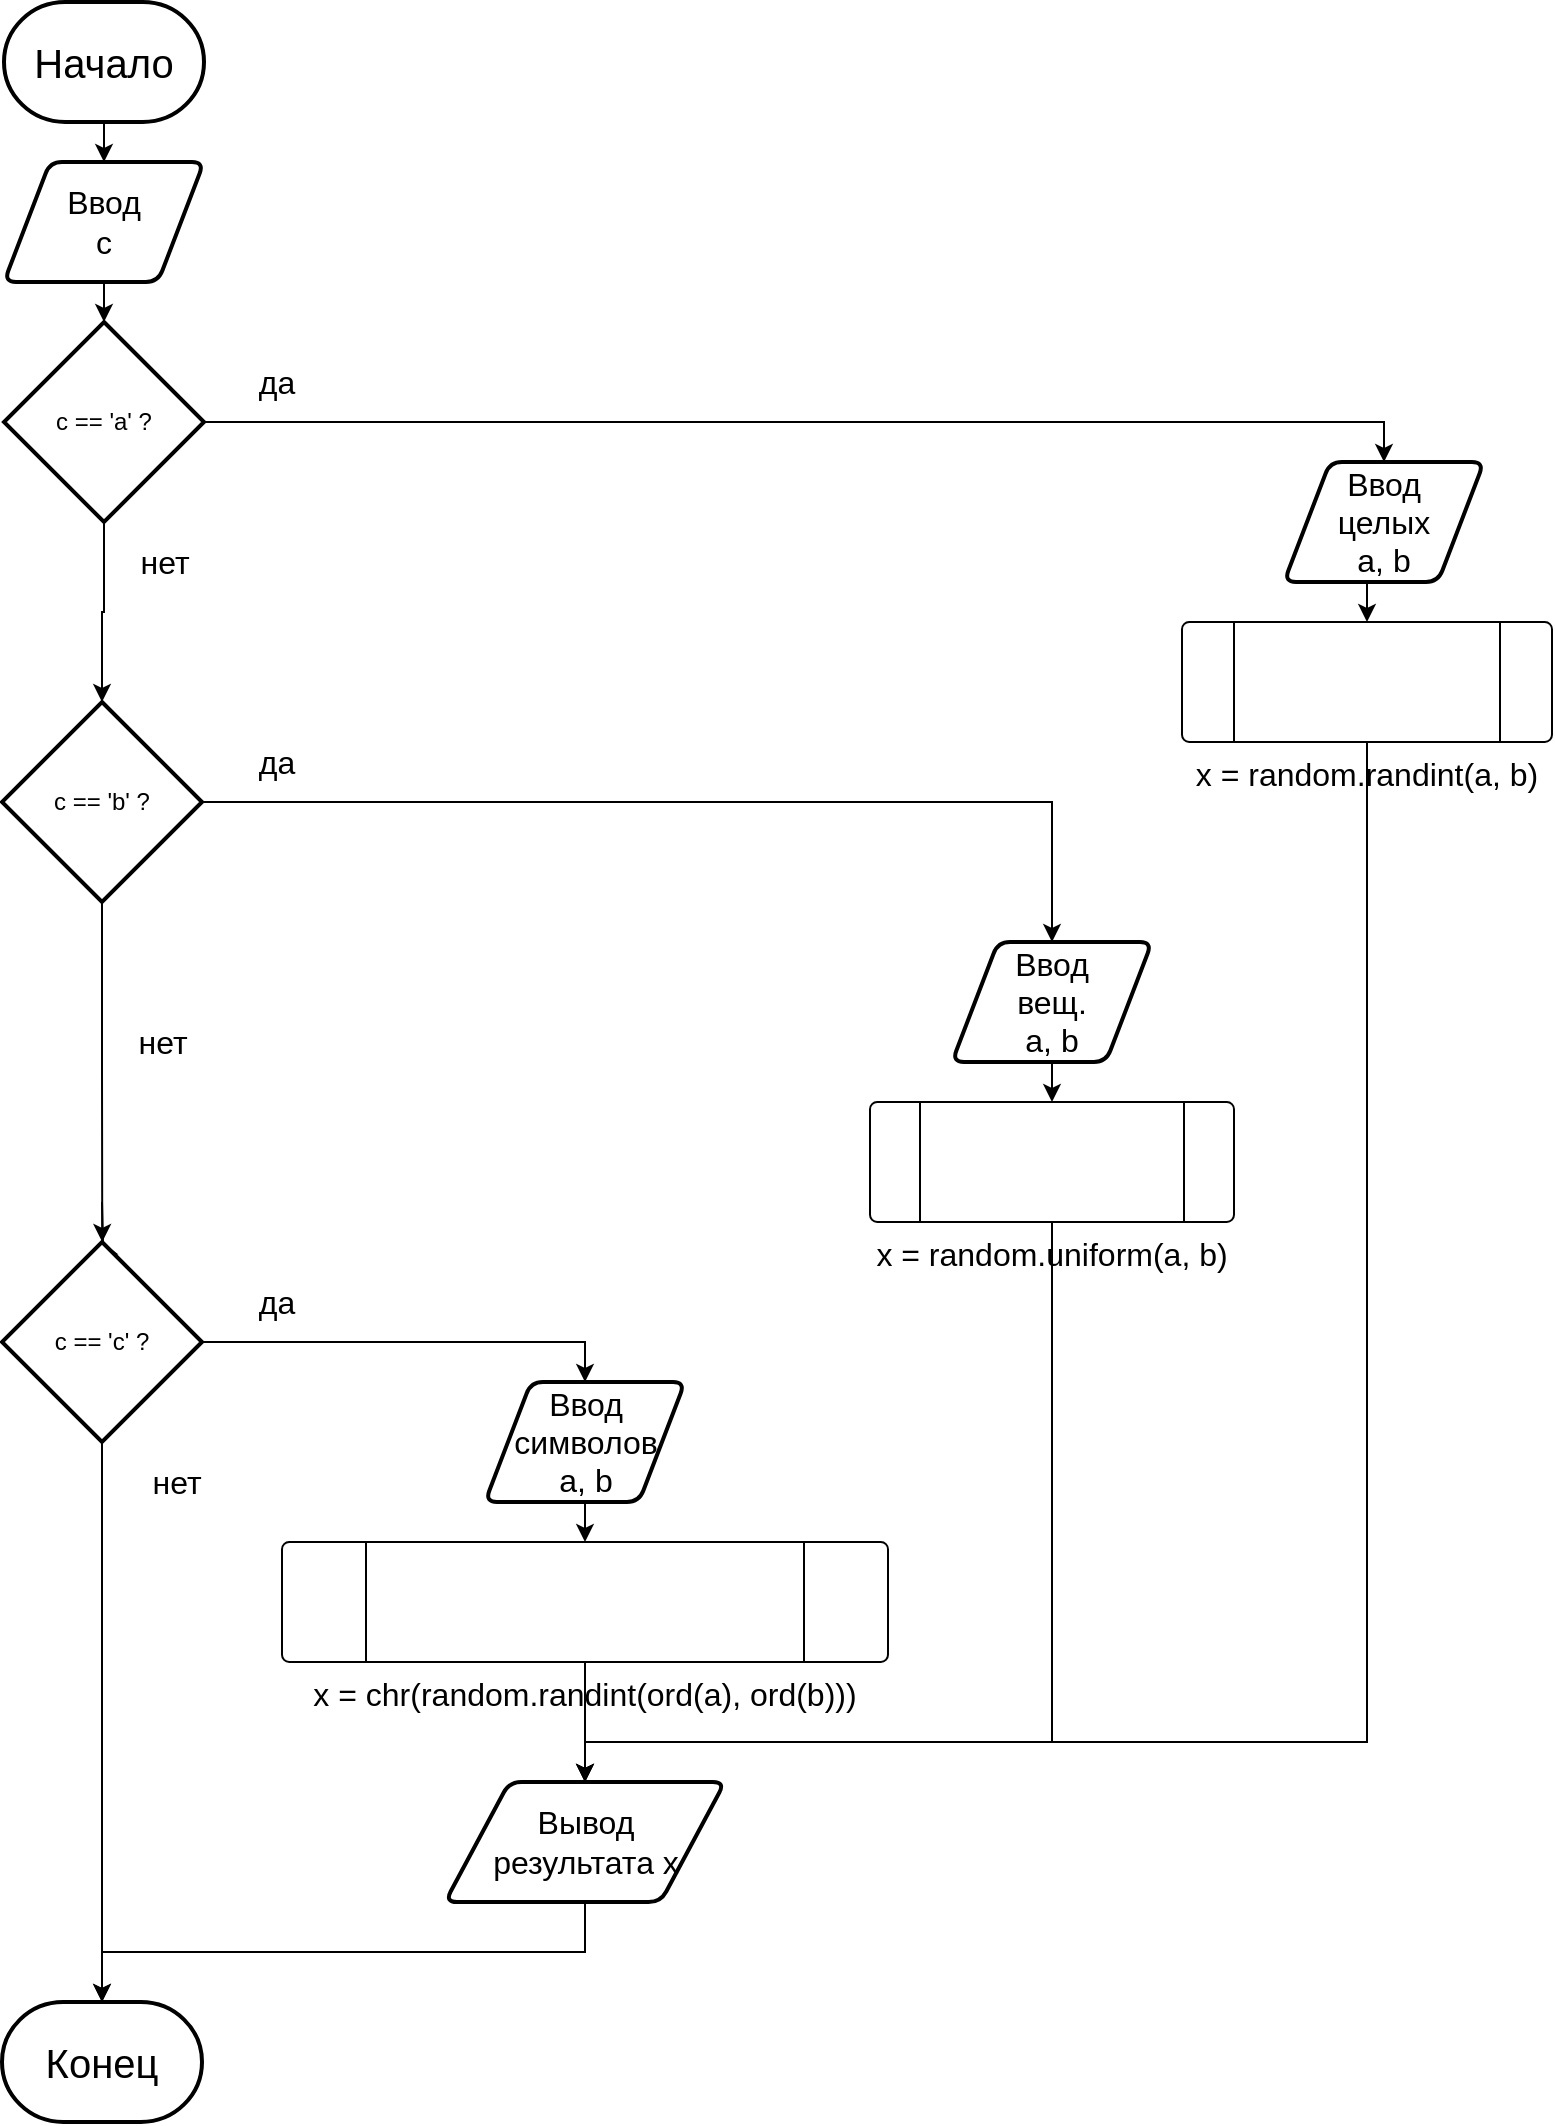 <mxfile version="16.5.1" type="device"><diagram id="C5RBs43oDa-KdzZeNtuy" name="Page-1"><mxGraphModel dx="1221" dy="1923" grid="1" gridSize="10" guides="1" tooltips="1" connect="1" arrows="1" fold="1" page="1" pageScale="1" pageWidth="827" pageHeight="1169" math="0" shadow="0"><root><mxCell id="WIyWlLk6GJQsqaUBKTNV-0"/><mxCell id="WIyWlLk6GJQsqaUBKTNV-1" parent="WIyWlLk6GJQsqaUBKTNV-0"/><mxCell id="8s4w9gROFYxM6r1fg6Rg-2" style="edgeStyle=orthogonalEdgeStyle;rounded=0;orthogonalLoop=1;jettySize=auto;html=1;exitX=0.5;exitY=1;exitDx=0;exitDy=0;exitPerimeter=0;fontSize=16;" edge="1" parent="WIyWlLk6GJQsqaUBKTNV-1" source="5FSRWbrrC5H5Z-ie-0Nd-0" target="8s4w9gROFYxM6r1fg6Rg-1"><mxGeometry relative="1" as="geometry"/></mxCell><mxCell id="5FSRWbrrC5H5Z-ie-0Nd-0" value="&lt;font style=&quot;font-size: 20px&quot;&gt;Начало&lt;/font&gt;" style="strokeWidth=2;html=1;shape=mxgraph.flowchart.terminator;whiteSpace=wrap;" parent="WIyWlLk6GJQsqaUBKTNV-1" vertex="1"><mxGeometry x="21" width="100" height="60" as="geometry"/></mxCell><mxCell id="5FSRWbrrC5H5Z-ie-0Nd-1" value="Конец" style="strokeWidth=2;html=1;shape=mxgraph.flowchart.terminator;whiteSpace=wrap;fontSize=20;" parent="WIyWlLk6GJQsqaUBKTNV-1" vertex="1"><mxGeometry x="20" y="1000" width="100" height="60" as="geometry"/></mxCell><mxCell id="8s4w9gROFYxM6r1fg6Rg-23" style="edgeStyle=orthogonalEdgeStyle;rounded=0;orthogonalLoop=1;jettySize=auto;html=1;exitX=0.5;exitY=1;exitDx=0;exitDy=0;entryX=0.5;entryY=0;entryDx=0;entryDy=0;fontSize=16;" edge="1" parent="WIyWlLk6GJQsqaUBKTNV-1" source="mh4k444vG--KCwdgzsKu-0" target="8s4w9gROFYxM6r1fg6Rg-20"><mxGeometry relative="1" as="geometry"><Array as="points"><mxPoint x="703" y="870"/><mxPoint x="312" y="870"/></Array></mxGeometry></mxCell><mxCell id="mh4k444vG--KCwdgzsKu-0" value="x = random.randint(a, b)" style="verticalLabelPosition=bottom;verticalAlign=top;html=1;shape=process;whiteSpace=wrap;rounded=1;size=0.14;arcSize=6;fontSize=16;" parent="WIyWlLk6GJQsqaUBKTNV-1" vertex="1"><mxGeometry x="610" y="310" width="185" height="60" as="geometry"/></mxCell><mxCell id="8s4w9gROFYxM6r1fg6Rg-25" style="edgeStyle=orthogonalEdgeStyle;rounded=0;orthogonalLoop=1;jettySize=auto;html=1;exitX=0.5;exitY=1;exitDx=0;exitDy=0;entryX=0.5;entryY=0;entryDx=0;entryDy=0;fontSize=16;" edge="1" parent="WIyWlLk6GJQsqaUBKTNV-1" source="mh4k444vG--KCwdgzsKu-1" target="8s4w9gROFYxM6r1fg6Rg-20"><mxGeometry relative="1" as="geometry"/></mxCell><mxCell id="mh4k444vG--KCwdgzsKu-1" value="x = chr(random.randint(ord(a), ord(b)))" style="verticalLabelPosition=bottom;verticalAlign=top;html=1;shape=process;whiteSpace=wrap;rounded=1;size=0.14;arcSize=6;fontSize=16;" parent="WIyWlLk6GJQsqaUBKTNV-1" vertex="1"><mxGeometry x="160" y="770" width="303" height="60" as="geometry"/></mxCell><mxCell id="8s4w9gROFYxM6r1fg6Rg-24" style="edgeStyle=orthogonalEdgeStyle;rounded=0;orthogonalLoop=1;jettySize=auto;html=1;exitX=0.5;exitY=1;exitDx=0;exitDy=0;entryX=0.5;entryY=0;entryDx=0;entryDy=0;fontSize=16;" edge="1" parent="WIyWlLk6GJQsqaUBKTNV-1" source="mh4k444vG--KCwdgzsKu-2" target="8s4w9gROFYxM6r1fg6Rg-20"><mxGeometry relative="1" as="geometry"><Array as="points"><mxPoint x="545" y="870"/><mxPoint x="312" y="870"/></Array></mxGeometry></mxCell><mxCell id="mh4k444vG--KCwdgzsKu-2" value="x = random.uniform(a, b)" style="verticalLabelPosition=bottom;verticalAlign=top;html=1;shape=process;whiteSpace=wrap;rounded=1;size=0.14;arcSize=6;fontSize=16;" parent="WIyWlLk6GJQsqaUBKTNV-1" vertex="1"><mxGeometry x="454" y="550" width="182" height="60" as="geometry"/></mxCell><mxCell id="8s4w9gROFYxM6r1fg6Rg-6" style="edgeStyle=orthogonalEdgeStyle;rounded=0;orthogonalLoop=1;jettySize=auto;html=1;exitX=0.5;exitY=1;exitDx=0;exitDy=0;exitPerimeter=0;entryX=0.5;entryY=0;entryDx=0;entryDy=0;entryPerimeter=0;fontSize=16;" edge="1" parent="WIyWlLk6GJQsqaUBKTNV-1" source="8s4w9gROFYxM6r1fg6Rg-0" target="8s4w9gROFYxM6r1fg6Rg-4"><mxGeometry relative="1" as="geometry"/></mxCell><mxCell id="8s4w9gROFYxM6r1fg6Rg-15" style="edgeStyle=orthogonalEdgeStyle;rounded=0;orthogonalLoop=1;jettySize=auto;html=1;exitX=1;exitY=0.5;exitDx=0;exitDy=0;exitPerimeter=0;entryX=0.5;entryY=0;entryDx=0;entryDy=0;fontSize=16;" edge="1" parent="WIyWlLk6GJQsqaUBKTNV-1" source="8s4w9gROFYxM6r1fg6Rg-0" target="8s4w9gROFYxM6r1fg6Rg-14"><mxGeometry relative="1" as="geometry"/></mxCell><mxCell id="8s4w9gROFYxM6r1fg6Rg-0" value="c == 'a' ?" style="strokeWidth=2;html=1;shape=mxgraph.flowchart.decision;whiteSpace=wrap;" vertex="1" parent="WIyWlLk6GJQsqaUBKTNV-1"><mxGeometry x="21" y="160" width="100" height="100" as="geometry"/></mxCell><mxCell id="8s4w9gROFYxM6r1fg6Rg-3" style="edgeStyle=orthogonalEdgeStyle;rounded=0;orthogonalLoop=1;jettySize=auto;html=1;exitX=0.5;exitY=1;exitDx=0;exitDy=0;entryX=0.5;entryY=0;entryDx=0;entryDy=0;entryPerimeter=0;fontSize=16;" edge="1" parent="WIyWlLk6GJQsqaUBKTNV-1" source="8s4w9gROFYxM6r1fg6Rg-1" target="8s4w9gROFYxM6r1fg6Rg-0"><mxGeometry relative="1" as="geometry"/></mxCell><mxCell id="8s4w9gROFYxM6r1fg6Rg-1" value="&lt;font style=&quot;font-size: 16px&quot;&gt;Ввод&lt;br&gt;c&lt;/font&gt;" style="shape=parallelogram;html=1;strokeWidth=2;perimeter=parallelogramPerimeter;whiteSpace=wrap;rounded=1;arcSize=12;size=0.23;" vertex="1" parent="WIyWlLk6GJQsqaUBKTNV-1"><mxGeometry x="21" y="80" width="100" height="60" as="geometry"/></mxCell><mxCell id="8s4w9gROFYxM6r1fg6Rg-7" style="edgeStyle=orthogonalEdgeStyle;rounded=0;orthogonalLoop=1;jettySize=auto;html=1;exitX=0.5;exitY=1;exitDx=0;exitDy=0;exitPerimeter=0;fontSize=16;" edge="1" parent="WIyWlLk6GJQsqaUBKTNV-1" target="8s4w9gROFYxM6r1fg6Rg-5"><mxGeometry relative="1" as="geometry"><mxPoint x="70" y="600" as="sourcePoint"/></mxGeometry></mxCell><mxCell id="8s4w9gROFYxM6r1fg6Rg-21" style="edgeStyle=orthogonalEdgeStyle;rounded=0;orthogonalLoop=1;jettySize=auto;html=1;exitX=1;exitY=0.5;exitDx=0;exitDy=0;exitPerimeter=0;fontSize=16;" edge="1" parent="WIyWlLk6GJQsqaUBKTNV-1" source="8s4w9gROFYxM6r1fg6Rg-4" target="8s4w9gROFYxM6r1fg6Rg-12"><mxGeometry relative="1" as="geometry"/></mxCell><mxCell id="8s4w9gROFYxM6r1fg6Rg-22" style="edgeStyle=orthogonalEdgeStyle;rounded=0;orthogonalLoop=1;jettySize=auto;html=1;exitX=0.5;exitY=1;exitDx=0;exitDy=0;exitPerimeter=0;fontSize=16;" edge="1" parent="WIyWlLk6GJQsqaUBKTNV-1" source="8s4w9gROFYxM6r1fg6Rg-4"><mxGeometry relative="1" as="geometry"><mxPoint x="70.118" y="620.0" as="targetPoint"/></mxGeometry></mxCell><mxCell id="8s4w9gROFYxM6r1fg6Rg-4" value="c == 'b' ?" style="strokeWidth=2;html=1;shape=mxgraph.flowchart.decision;whiteSpace=wrap;" vertex="1" parent="WIyWlLk6GJQsqaUBKTNV-1"><mxGeometry x="20" y="350" width="100" height="100" as="geometry"/></mxCell><mxCell id="8s4w9gROFYxM6r1fg6Rg-8" style="edgeStyle=orthogonalEdgeStyle;rounded=0;orthogonalLoop=1;jettySize=auto;html=1;exitX=0.5;exitY=1;exitDx=0;exitDy=0;exitPerimeter=0;entryX=0.5;entryY=0;entryDx=0;entryDy=0;entryPerimeter=0;fontSize=16;" edge="1" parent="WIyWlLk6GJQsqaUBKTNV-1" source="8s4w9gROFYxM6r1fg6Rg-5" target="5FSRWbrrC5H5Z-ie-0Nd-1"><mxGeometry relative="1" as="geometry"/></mxCell><mxCell id="8s4w9gROFYxM6r1fg6Rg-17" style="edgeStyle=orthogonalEdgeStyle;rounded=0;orthogonalLoop=1;jettySize=auto;html=1;exitX=1;exitY=0.5;exitDx=0;exitDy=0;exitPerimeter=0;entryX=0.5;entryY=0;entryDx=0;entryDy=0;fontSize=16;" edge="1" parent="WIyWlLk6GJQsqaUBKTNV-1" source="8s4w9gROFYxM6r1fg6Rg-5" target="8s4w9gROFYxM6r1fg6Rg-13"><mxGeometry relative="1" as="geometry"/></mxCell><mxCell id="8s4w9gROFYxM6r1fg6Rg-5" value="c == 'c' ?" style="strokeWidth=2;html=1;shape=mxgraph.flowchart.decision;whiteSpace=wrap;" vertex="1" parent="WIyWlLk6GJQsqaUBKTNV-1"><mxGeometry x="20" y="620" width="100" height="100" as="geometry"/></mxCell><mxCell id="8s4w9gROFYxM6r1fg6Rg-9" value="нет" style="text;html=1;align=center;verticalAlign=middle;resizable=0;points=[];autosize=1;strokeColor=none;fillColor=none;fontSize=16;" vertex="1" parent="WIyWlLk6GJQsqaUBKTNV-1"><mxGeometry x="81" y="270" width="40" height="20" as="geometry"/></mxCell><mxCell id="8s4w9gROFYxM6r1fg6Rg-10" value="нет" style="text;html=1;align=center;verticalAlign=middle;resizable=0;points=[];autosize=1;strokeColor=none;fillColor=none;fontSize=16;" vertex="1" parent="WIyWlLk6GJQsqaUBKTNV-1"><mxGeometry x="80" y="510" width="40" height="20" as="geometry"/></mxCell><mxCell id="8s4w9gROFYxM6r1fg6Rg-11" value="нет" style="text;html=1;align=center;verticalAlign=middle;resizable=0;points=[];autosize=1;strokeColor=none;fillColor=none;fontSize=16;" vertex="1" parent="WIyWlLk6GJQsqaUBKTNV-1"><mxGeometry x="87" y="730" width="40" height="20" as="geometry"/></mxCell><mxCell id="8s4w9gROFYxM6r1fg6Rg-19" style="edgeStyle=orthogonalEdgeStyle;rounded=0;orthogonalLoop=1;jettySize=auto;html=1;exitX=0.5;exitY=1;exitDx=0;exitDy=0;entryX=0.5;entryY=0;entryDx=0;entryDy=0;fontSize=16;" edge="1" parent="WIyWlLk6GJQsqaUBKTNV-1" source="8s4w9gROFYxM6r1fg6Rg-12" target="mh4k444vG--KCwdgzsKu-2"><mxGeometry relative="1" as="geometry"/></mxCell><mxCell id="8s4w9gROFYxM6r1fg6Rg-12" value="Ввод&lt;br&gt;вещ.&lt;br&gt;a, b" style="shape=parallelogram;html=1;strokeWidth=2;perimeter=parallelogramPerimeter;whiteSpace=wrap;rounded=1;arcSize=12;size=0.23;fontSize=16;" vertex="1" parent="WIyWlLk6GJQsqaUBKTNV-1"><mxGeometry x="495" y="470" width="100" height="60" as="geometry"/></mxCell><mxCell id="8s4w9gROFYxM6r1fg6Rg-18" style="edgeStyle=orthogonalEdgeStyle;rounded=0;orthogonalLoop=1;jettySize=auto;html=1;exitX=0.5;exitY=1;exitDx=0;exitDy=0;entryX=0.5;entryY=0;entryDx=0;entryDy=0;fontSize=16;" edge="1" parent="WIyWlLk6GJQsqaUBKTNV-1" source="8s4w9gROFYxM6r1fg6Rg-13" target="mh4k444vG--KCwdgzsKu-1"><mxGeometry relative="1" as="geometry"/></mxCell><mxCell id="8s4w9gROFYxM6r1fg6Rg-13" value="Ввод&lt;br&gt;символов&lt;br&gt;a, b" style="shape=parallelogram;html=1;strokeWidth=2;perimeter=parallelogramPerimeter;whiteSpace=wrap;rounded=1;arcSize=12;size=0.23;fontSize=16;" vertex="1" parent="WIyWlLk6GJQsqaUBKTNV-1"><mxGeometry x="261.5" y="690" width="100" height="60" as="geometry"/></mxCell><mxCell id="8s4w9gROFYxM6r1fg6Rg-16" style="edgeStyle=orthogonalEdgeStyle;rounded=0;orthogonalLoop=1;jettySize=auto;html=1;exitX=0.5;exitY=1;exitDx=0;exitDy=0;entryX=0.5;entryY=0;entryDx=0;entryDy=0;fontSize=16;" edge="1" parent="WIyWlLk6GJQsqaUBKTNV-1" source="8s4w9gROFYxM6r1fg6Rg-14" target="mh4k444vG--KCwdgzsKu-0"><mxGeometry relative="1" as="geometry"/></mxCell><mxCell id="8s4w9gROFYxM6r1fg6Rg-14" value="Ввод&lt;br&gt;целых&lt;br&gt;а, b" style="shape=parallelogram;html=1;strokeWidth=2;perimeter=parallelogramPerimeter;whiteSpace=wrap;rounded=1;arcSize=12;size=0.23;fontSize=16;" vertex="1" parent="WIyWlLk6GJQsqaUBKTNV-1"><mxGeometry x="661" y="230" width="100" height="60" as="geometry"/></mxCell><mxCell id="8s4w9gROFYxM6r1fg6Rg-29" style="edgeStyle=orthogonalEdgeStyle;rounded=0;orthogonalLoop=1;jettySize=auto;html=1;exitX=0.5;exitY=1;exitDx=0;exitDy=0;entryX=0.5;entryY=0;entryDx=0;entryDy=0;entryPerimeter=0;fontSize=16;" edge="1" parent="WIyWlLk6GJQsqaUBKTNV-1" source="8s4w9gROFYxM6r1fg6Rg-20" target="5FSRWbrrC5H5Z-ie-0Nd-1"><mxGeometry relative="1" as="geometry"/></mxCell><mxCell id="8s4w9gROFYxM6r1fg6Rg-20" value="Вывод&lt;br&gt;результата x" style="shape=parallelogram;html=1;strokeWidth=2;perimeter=parallelogramPerimeter;whiteSpace=wrap;rounded=1;arcSize=12;size=0.23;fontSize=16;" vertex="1" parent="WIyWlLk6GJQsqaUBKTNV-1"><mxGeometry x="241.5" y="890" width="140" height="60" as="geometry"/></mxCell><mxCell id="8s4w9gROFYxM6r1fg6Rg-26" value="да" style="text;html=1;align=center;verticalAlign=middle;resizable=0;points=[];autosize=1;strokeColor=none;fillColor=none;fontSize=16;" vertex="1" parent="WIyWlLk6GJQsqaUBKTNV-1"><mxGeometry x="142" y="180" width="30" height="20" as="geometry"/></mxCell><mxCell id="8s4w9gROFYxM6r1fg6Rg-27" value="да" style="text;html=1;align=center;verticalAlign=middle;resizable=0;points=[];autosize=1;strokeColor=none;fillColor=none;fontSize=16;" vertex="1" parent="WIyWlLk6GJQsqaUBKTNV-1"><mxGeometry x="142" y="370" width="30" height="20" as="geometry"/></mxCell><mxCell id="8s4w9gROFYxM6r1fg6Rg-28" value="да" style="text;html=1;align=center;verticalAlign=middle;resizable=0;points=[];autosize=1;strokeColor=none;fillColor=none;fontSize=16;" vertex="1" parent="WIyWlLk6GJQsqaUBKTNV-1"><mxGeometry x="142" y="640" width="30" height="20" as="geometry"/></mxCell></root></mxGraphModel></diagram></mxfile>